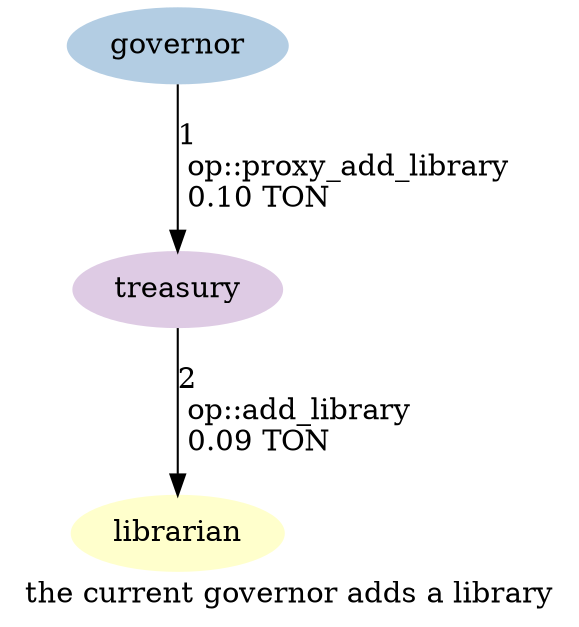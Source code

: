 digraph {
    label="the current governor adds a library"
    node [ colorscheme=pastel19 style=filled ]

    /* Entities */
    governor [ color=2 ]
    treasury [ color=4 ]
    librarian [ color=6 ]

    /* Relationships */
    governor -> treasury [ label="1\l op::proxy_add_library\l 0.10 TON\l" ]
    treasury -> librarian [ label="2\l op::add_library\l 0.09 TON\l"]

    /* Ranks */
    { rank=min governor }
}
